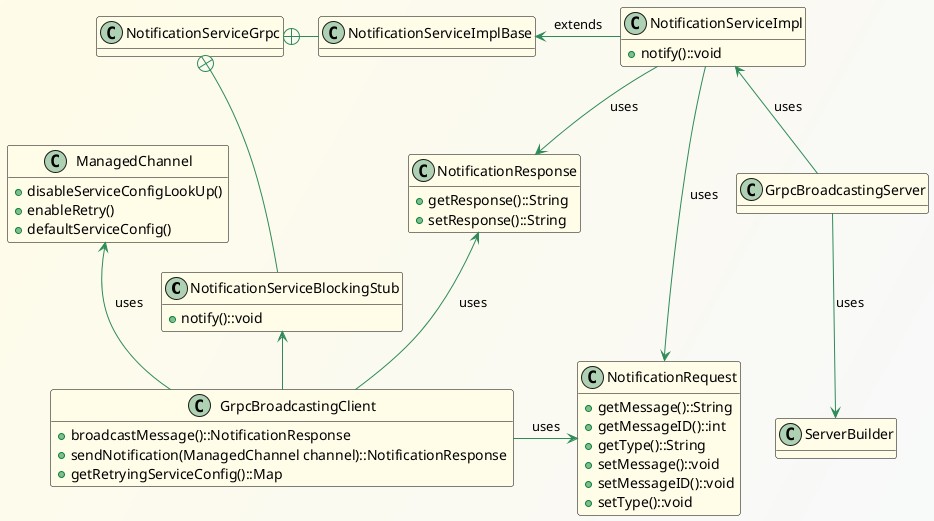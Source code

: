 @startuml
hide empty attributes
skinparam Handwritten false
skinparam ClassBorderColor black
skinparam BackgroundColor #fffce8/#f8f9fa
skinparam class {
 ArrowColor SeaGreen
 BackgroundColor #fffce8
}
class NotificationServiceBlockingStub {
   +notify()::void
}
class NotificationServiceGrpc {

}
class NotificationServiceImplBase {
}

class NotificationServiceImpl {
   +notify()::void
}
class GrpcBroadcastingServer {
}
class ServerBuilder {
}
class GrpcBroadcastingClient {
   +broadcastMessage()::NotificationResponse
   +sendNotification(ManagedChannel channel)::NotificationResponse
   +getRetryingServiceConfig()::Map
}
class NotificationRequest {
    +getMessage()::String
    +getMessageID()::int
    +getType()::String
    +setMessage()::void
    +setMessageID()::void
    +setType()::void
}
class NotificationResponse {
    +getResponse()::String
    +setResponse()::String
}
class ManagedChannel {
   +disableServiceConfigLookUp()
   +enableRetry()
   +defaultServiceConfig()
}

GrpcBroadcastingServer -down-> ServerBuilder: uses
GrpcBroadcastingServer -up-> NotificationServiceImpl: uses
NotificationServiceImpl -left-> NotificationServiceImplBase: extends
NotificationServiceImpl -down-> NotificationRequest: uses
NotificationServiceImpl -down-> NotificationResponse: uses
NotificationServiceGrpc +-right- NotificationServiceImplBase
NotificationServiceGrpc +-down- NotificationServiceBlockingStub
GrpcBroadcastingClient -right-> NotificationRequest: uses
GrpcBroadcastingClient -up-> NotificationResponse: uses
GrpcBroadcastingClient -left-> NotificationServiceBlockingStub: uses
GrpcBroadcastingClient -up-> ManagedChannel: uses

@enduml